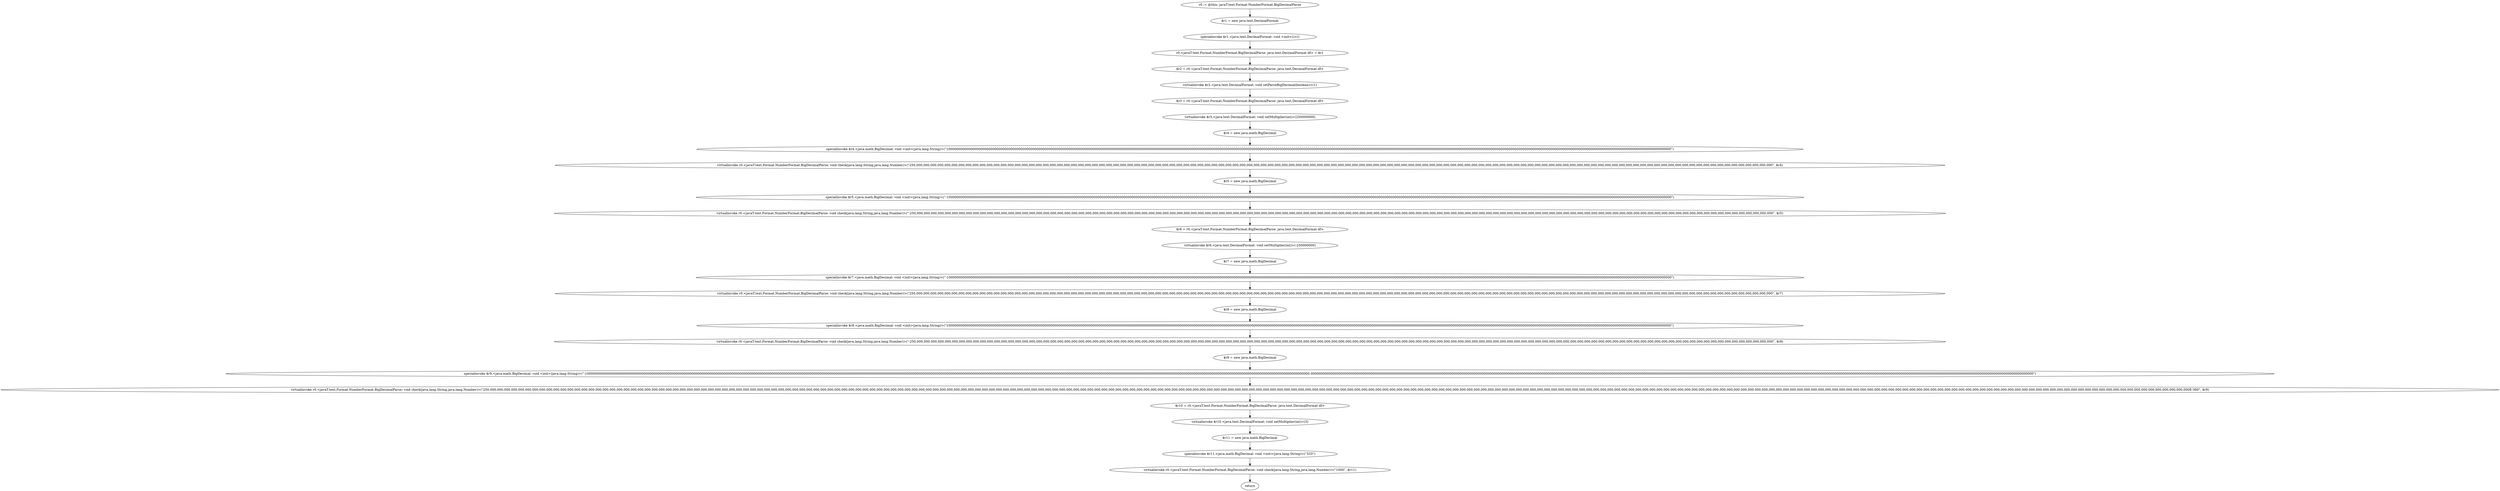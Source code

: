digraph "unitGraph" {
    "r0 := @this: javaT.text.Format.NumberFormat.BigDecimalParse"
    "$r1 = new java.text.DecimalFormat"
    "specialinvoke $r1.<java.text.DecimalFormat: void <init>()>()"
    "r0.<javaT.text.Format.NumberFormat.BigDecimalParse: java.text.DecimalFormat df> = $r1"
    "$r2 = r0.<javaT.text.Format.NumberFormat.BigDecimalParse: java.text.DecimalFormat df>"
    "virtualinvoke $r2.<java.text.DecimalFormat: void setParseBigDecimal(boolean)>(1)"
    "$r3 = r0.<javaT.text.Format.NumberFormat.BigDecimalParse: java.text.DecimalFormat df>"
    "virtualinvoke $r3.<java.text.DecimalFormat: void setMultiplier(int)>(250000000)"
    "$r4 = new java.math.BigDecimal"
    "specialinvoke $r4.<java.math.BigDecimal: void <init>(java.lang.String)>(\"1000000000000000000000000000000000000000000000000000000000000000000000000000000000000000000000000000000000000000000000000000000000000000000000000000000000000000000000000000000000000000000000000000000000000000000000000000000000000000000000000000000000000000000000000000000000000000000000000000000000000000000000000000000000000000000000000000000000000000000000000\")"
    "virtualinvoke r0.<javaT.text.Format.NumberFormat.BigDecimalParse: void check(java.lang.String,java.lang.Number)>(\"250,000,000,000,000,000,000,000,000,000,000,000,000,000,000,000,000,000,000,000,000,000,000,000,000,000,000,000,000,000,000,000,000,000,000,000,000,000,000,000,000,000,000,000,000,000,000,000,000,000,000,000,000,000,000,000,000,000,000,000,000,000,000,000,000,000,000,000,000,000,000,000,000,000,000,000,000,000,000,000,000,000,000,000,000,000,000,000,000,000,000,000,000,000,000,000,000,000,000,000,000,000,000,000,000,000,000,000,000,000,000,000,000,000,000,000,000,000,000,000,000,000,000\", $r4)"
    "$r5 = new java.math.BigDecimal"
    "specialinvoke $r5.<java.math.BigDecimal: void <init>(java.lang.String)>(\"-1000000000000000000000000000000000000000000000000000000000000000000000000000000000000000000000000000000000000000000000000000000000000000000000000000000000000000000000000000000000000000000000000000000000000000000000000000000000000000000000000000000000000000000000000000000000000000000000000000000000000000000000000000000000000000000000000000000000000000000000000\")"
    "virtualinvoke r0.<javaT.text.Format.NumberFormat.BigDecimalParse: void check(java.lang.String,java.lang.Number)>(\"-250,000,000,000,000,000,000,000,000,000,000,000,000,000,000,000,000,000,000,000,000,000,000,000,000,000,000,000,000,000,000,000,000,000,000,000,000,000,000,000,000,000,000,000,000,000,000,000,000,000,000,000,000,000,000,000,000,000,000,000,000,000,000,000,000,000,000,000,000,000,000,000,000,000,000,000,000,000,000,000,000,000,000,000,000,000,000,000,000,000,000,000,000,000,000,000,000,000,000,000,000,000,000,000,000,000,000,000,000,000,000,000,000,000,000,000,000,000,000,000,000,000,000\", $r5)"
    "$r6 = r0.<javaT.text.Format.NumberFormat.BigDecimalParse: java.text.DecimalFormat df>"
    "virtualinvoke $r6.<java.text.DecimalFormat: void setMultiplier(int)>(-250000000)"
    "$r7 = new java.math.BigDecimal"
    "specialinvoke $r7.<java.math.BigDecimal: void <init>(java.lang.String)>(\"-1000000000000000000000000000000000000000000000000000000000000000000000000000000000000000000000000000000000000000000000000000000000000000000000000000000000000000000000000000000000000000000000000000000000000000000000000000000000000000000000000000000000000000000000000000000000000000000000000000000000000000000000000000000000000000000000000000000000000000000000000\")"
    "virtualinvoke r0.<javaT.text.Format.NumberFormat.BigDecimalParse: void check(java.lang.String,java.lang.Number)>(\"250,000,000,000,000,000,000,000,000,000,000,000,000,000,000,000,000,000,000,000,000,000,000,000,000,000,000,000,000,000,000,000,000,000,000,000,000,000,000,000,000,000,000,000,000,000,000,000,000,000,000,000,000,000,000,000,000,000,000,000,000,000,000,000,000,000,000,000,000,000,000,000,000,000,000,000,000,000,000,000,000,000,000,000,000,000,000,000,000,000,000,000,000,000,000,000,000,000,000,000,000,000,000,000,000,000,000,000,000,000,000,000,000,000,000,000,000,000,000,000,000,000,000\", $r7)"
    "$r8 = new java.math.BigDecimal"
    "specialinvoke $r8.<java.math.BigDecimal: void <init>(java.lang.String)>(\"1000000000000000000000000000000000000000000000000000000000000000000000000000000000000000000000000000000000000000000000000000000000000000000000000000000000000000000000000000000000000000000000000000000000000000000000000000000000000000000000000000000000000000000000000000000000000000000000000000000000000000000000000000000000000000000000000000000000000000000000000\")"
    "virtualinvoke r0.<javaT.text.Format.NumberFormat.BigDecimalParse: void check(java.lang.String,java.lang.Number)>(\"-250,000,000,000,000,000,000,000,000,000,000,000,000,000,000,000,000,000,000,000,000,000,000,000,000,000,000,000,000,000,000,000,000,000,000,000,000,000,000,000,000,000,000,000,000,000,000,000,000,000,000,000,000,000,000,000,000,000,000,000,000,000,000,000,000,000,000,000,000,000,000,000,000,000,000,000,000,000,000,000,000,000,000,000,000,000,000,000,000,000,000,000,000,000,000,000,000,000,000,000,000,000,000,000,000,000,000,000,000,000,000,000,000,000,000,000,000,000,000,000,000,000,000\", $r8)"
    "$r9 = new java.math.BigDecimal"
    "specialinvoke $r9.<java.math.BigDecimal: void <init>(java.lang.String)>(\"-1000000000000000000000000000000000000000000000000000000000000000000000000000000000000000000000000000000000000000000000000000000000000000000000000000000000000000000000000000000000000000000000000000000000000000000000000000000000000000000000000000000000000000000000000000000000000000000000000000000000000000000000000000000000000000000000000000000000000000000000000.000000000000000000000000000000000000000000000000000000000000000000000000000000000000000000000000000000000000000000000000000000000000000000000000000000000000000000000000000000000000000000000000000000000000000000000000000000000000000000000000000000000000000000000000000000000000000000000000000000000000000000000000000000000000000000000000000000000000000000000000\")"
    "virtualinvoke r0.<javaT.text.Format.NumberFormat.BigDecimalParse: void check(java.lang.String,java.lang.Number)>(\"250,000,000,000,000,000,000,000,000,000,000,000,000,000,000,000,000,000,000,000,000,000,000,000,000,000,000,000,000,000,000,000,000,000,000,000,000,000,000,000,000,000,000,000,000,000,000,000,000,000,000,000,000,000,000,000,000,000,000,000,000,000,000,000,000,000,000,000,000,000,000,000,000,000,000,000,000,000,000,000,000,000,000,000,000,000,000,000,000,000,000,000,000,000,000,000,000,000,000,000,000,000,000,000,000,000,000,000,000,000,000,000,000,000,000,000,000,000,000,000,000,000,000,000,000,000,000,000,000,000,000,000,000,000,000,000,000,000,000,000,000,000,000,000,000,000,000,000,000,000,000,000,000,000,000,000,000,000,000,000,000,000,000,000,000,000,000,000,000,000,000,000,000,000,000,000,000,000,000,000,000,000,000,000,000,000,000,000,000,000,000,000,000,000,000,000,000,000,000,000,000,000,000,000,000,000,000,000,000,000,000,000,000,000,000,000,000,000,000,000,000,000,000,000,000,000,000,000,000,000,000,000,000,000,000,000,000,000,000,000,000,000,000E-360\", $r9)"
    "$r10 = r0.<javaT.text.Format.NumberFormat.BigDecimalParse: java.text.DecimalFormat df>"
    "virtualinvoke $r10.<java.text.DecimalFormat: void setMultiplier(int)>(3)"
    "$r11 = new java.math.BigDecimal"
    "specialinvoke $r11.<java.math.BigDecimal: void <init>(java.lang.String)>(\"333\")"
    "virtualinvoke r0.<javaT.text.Format.NumberFormat.BigDecimalParse: void check(java.lang.String,java.lang.Number)>(\"1000\", $r11)"
    "return"
    "r0 := @this: javaT.text.Format.NumberFormat.BigDecimalParse"->"$r1 = new java.text.DecimalFormat";
    "$r1 = new java.text.DecimalFormat"->"specialinvoke $r1.<java.text.DecimalFormat: void <init>()>()";
    "specialinvoke $r1.<java.text.DecimalFormat: void <init>()>()"->"r0.<javaT.text.Format.NumberFormat.BigDecimalParse: java.text.DecimalFormat df> = $r1";
    "r0.<javaT.text.Format.NumberFormat.BigDecimalParse: java.text.DecimalFormat df> = $r1"->"$r2 = r0.<javaT.text.Format.NumberFormat.BigDecimalParse: java.text.DecimalFormat df>";
    "$r2 = r0.<javaT.text.Format.NumberFormat.BigDecimalParse: java.text.DecimalFormat df>"->"virtualinvoke $r2.<java.text.DecimalFormat: void setParseBigDecimal(boolean)>(1)";
    "virtualinvoke $r2.<java.text.DecimalFormat: void setParseBigDecimal(boolean)>(1)"->"$r3 = r0.<javaT.text.Format.NumberFormat.BigDecimalParse: java.text.DecimalFormat df>";
    "$r3 = r0.<javaT.text.Format.NumberFormat.BigDecimalParse: java.text.DecimalFormat df>"->"virtualinvoke $r3.<java.text.DecimalFormat: void setMultiplier(int)>(250000000)";
    "virtualinvoke $r3.<java.text.DecimalFormat: void setMultiplier(int)>(250000000)"->"$r4 = new java.math.BigDecimal";
    "$r4 = new java.math.BigDecimal"->"specialinvoke $r4.<java.math.BigDecimal: void <init>(java.lang.String)>(\"1000000000000000000000000000000000000000000000000000000000000000000000000000000000000000000000000000000000000000000000000000000000000000000000000000000000000000000000000000000000000000000000000000000000000000000000000000000000000000000000000000000000000000000000000000000000000000000000000000000000000000000000000000000000000000000000000000000000000000000000000\")";
    "specialinvoke $r4.<java.math.BigDecimal: void <init>(java.lang.String)>(\"1000000000000000000000000000000000000000000000000000000000000000000000000000000000000000000000000000000000000000000000000000000000000000000000000000000000000000000000000000000000000000000000000000000000000000000000000000000000000000000000000000000000000000000000000000000000000000000000000000000000000000000000000000000000000000000000000000000000000000000000000\")"->"virtualinvoke r0.<javaT.text.Format.NumberFormat.BigDecimalParse: void check(java.lang.String,java.lang.Number)>(\"250,000,000,000,000,000,000,000,000,000,000,000,000,000,000,000,000,000,000,000,000,000,000,000,000,000,000,000,000,000,000,000,000,000,000,000,000,000,000,000,000,000,000,000,000,000,000,000,000,000,000,000,000,000,000,000,000,000,000,000,000,000,000,000,000,000,000,000,000,000,000,000,000,000,000,000,000,000,000,000,000,000,000,000,000,000,000,000,000,000,000,000,000,000,000,000,000,000,000,000,000,000,000,000,000,000,000,000,000,000,000,000,000,000,000,000,000,000,000,000,000,000,000\", $r4)";
    "virtualinvoke r0.<javaT.text.Format.NumberFormat.BigDecimalParse: void check(java.lang.String,java.lang.Number)>(\"250,000,000,000,000,000,000,000,000,000,000,000,000,000,000,000,000,000,000,000,000,000,000,000,000,000,000,000,000,000,000,000,000,000,000,000,000,000,000,000,000,000,000,000,000,000,000,000,000,000,000,000,000,000,000,000,000,000,000,000,000,000,000,000,000,000,000,000,000,000,000,000,000,000,000,000,000,000,000,000,000,000,000,000,000,000,000,000,000,000,000,000,000,000,000,000,000,000,000,000,000,000,000,000,000,000,000,000,000,000,000,000,000,000,000,000,000,000,000,000,000,000,000\", $r4)"->"$r5 = new java.math.BigDecimal";
    "$r5 = new java.math.BigDecimal"->"specialinvoke $r5.<java.math.BigDecimal: void <init>(java.lang.String)>(\"-1000000000000000000000000000000000000000000000000000000000000000000000000000000000000000000000000000000000000000000000000000000000000000000000000000000000000000000000000000000000000000000000000000000000000000000000000000000000000000000000000000000000000000000000000000000000000000000000000000000000000000000000000000000000000000000000000000000000000000000000000\")";
    "specialinvoke $r5.<java.math.BigDecimal: void <init>(java.lang.String)>(\"-1000000000000000000000000000000000000000000000000000000000000000000000000000000000000000000000000000000000000000000000000000000000000000000000000000000000000000000000000000000000000000000000000000000000000000000000000000000000000000000000000000000000000000000000000000000000000000000000000000000000000000000000000000000000000000000000000000000000000000000000000\")"->"virtualinvoke r0.<javaT.text.Format.NumberFormat.BigDecimalParse: void check(java.lang.String,java.lang.Number)>(\"-250,000,000,000,000,000,000,000,000,000,000,000,000,000,000,000,000,000,000,000,000,000,000,000,000,000,000,000,000,000,000,000,000,000,000,000,000,000,000,000,000,000,000,000,000,000,000,000,000,000,000,000,000,000,000,000,000,000,000,000,000,000,000,000,000,000,000,000,000,000,000,000,000,000,000,000,000,000,000,000,000,000,000,000,000,000,000,000,000,000,000,000,000,000,000,000,000,000,000,000,000,000,000,000,000,000,000,000,000,000,000,000,000,000,000,000,000,000,000,000,000,000,000\", $r5)";
    "virtualinvoke r0.<javaT.text.Format.NumberFormat.BigDecimalParse: void check(java.lang.String,java.lang.Number)>(\"-250,000,000,000,000,000,000,000,000,000,000,000,000,000,000,000,000,000,000,000,000,000,000,000,000,000,000,000,000,000,000,000,000,000,000,000,000,000,000,000,000,000,000,000,000,000,000,000,000,000,000,000,000,000,000,000,000,000,000,000,000,000,000,000,000,000,000,000,000,000,000,000,000,000,000,000,000,000,000,000,000,000,000,000,000,000,000,000,000,000,000,000,000,000,000,000,000,000,000,000,000,000,000,000,000,000,000,000,000,000,000,000,000,000,000,000,000,000,000,000,000,000,000\", $r5)"->"$r6 = r0.<javaT.text.Format.NumberFormat.BigDecimalParse: java.text.DecimalFormat df>";
    "$r6 = r0.<javaT.text.Format.NumberFormat.BigDecimalParse: java.text.DecimalFormat df>"->"virtualinvoke $r6.<java.text.DecimalFormat: void setMultiplier(int)>(-250000000)";
    "virtualinvoke $r6.<java.text.DecimalFormat: void setMultiplier(int)>(-250000000)"->"$r7 = new java.math.BigDecimal";
    "$r7 = new java.math.BigDecimal"->"specialinvoke $r7.<java.math.BigDecimal: void <init>(java.lang.String)>(\"-1000000000000000000000000000000000000000000000000000000000000000000000000000000000000000000000000000000000000000000000000000000000000000000000000000000000000000000000000000000000000000000000000000000000000000000000000000000000000000000000000000000000000000000000000000000000000000000000000000000000000000000000000000000000000000000000000000000000000000000000000\")";
    "specialinvoke $r7.<java.math.BigDecimal: void <init>(java.lang.String)>(\"-1000000000000000000000000000000000000000000000000000000000000000000000000000000000000000000000000000000000000000000000000000000000000000000000000000000000000000000000000000000000000000000000000000000000000000000000000000000000000000000000000000000000000000000000000000000000000000000000000000000000000000000000000000000000000000000000000000000000000000000000000\")"->"virtualinvoke r0.<javaT.text.Format.NumberFormat.BigDecimalParse: void check(java.lang.String,java.lang.Number)>(\"250,000,000,000,000,000,000,000,000,000,000,000,000,000,000,000,000,000,000,000,000,000,000,000,000,000,000,000,000,000,000,000,000,000,000,000,000,000,000,000,000,000,000,000,000,000,000,000,000,000,000,000,000,000,000,000,000,000,000,000,000,000,000,000,000,000,000,000,000,000,000,000,000,000,000,000,000,000,000,000,000,000,000,000,000,000,000,000,000,000,000,000,000,000,000,000,000,000,000,000,000,000,000,000,000,000,000,000,000,000,000,000,000,000,000,000,000,000,000,000,000,000,000\", $r7)";
    "virtualinvoke r0.<javaT.text.Format.NumberFormat.BigDecimalParse: void check(java.lang.String,java.lang.Number)>(\"250,000,000,000,000,000,000,000,000,000,000,000,000,000,000,000,000,000,000,000,000,000,000,000,000,000,000,000,000,000,000,000,000,000,000,000,000,000,000,000,000,000,000,000,000,000,000,000,000,000,000,000,000,000,000,000,000,000,000,000,000,000,000,000,000,000,000,000,000,000,000,000,000,000,000,000,000,000,000,000,000,000,000,000,000,000,000,000,000,000,000,000,000,000,000,000,000,000,000,000,000,000,000,000,000,000,000,000,000,000,000,000,000,000,000,000,000,000,000,000,000,000,000\", $r7)"->"$r8 = new java.math.BigDecimal";
    "$r8 = new java.math.BigDecimal"->"specialinvoke $r8.<java.math.BigDecimal: void <init>(java.lang.String)>(\"1000000000000000000000000000000000000000000000000000000000000000000000000000000000000000000000000000000000000000000000000000000000000000000000000000000000000000000000000000000000000000000000000000000000000000000000000000000000000000000000000000000000000000000000000000000000000000000000000000000000000000000000000000000000000000000000000000000000000000000000000\")";
    "specialinvoke $r8.<java.math.BigDecimal: void <init>(java.lang.String)>(\"1000000000000000000000000000000000000000000000000000000000000000000000000000000000000000000000000000000000000000000000000000000000000000000000000000000000000000000000000000000000000000000000000000000000000000000000000000000000000000000000000000000000000000000000000000000000000000000000000000000000000000000000000000000000000000000000000000000000000000000000000\")"->"virtualinvoke r0.<javaT.text.Format.NumberFormat.BigDecimalParse: void check(java.lang.String,java.lang.Number)>(\"-250,000,000,000,000,000,000,000,000,000,000,000,000,000,000,000,000,000,000,000,000,000,000,000,000,000,000,000,000,000,000,000,000,000,000,000,000,000,000,000,000,000,000,000,000,000,000,000,000,000,000,000,000,000,000,000,000,000,000,000,000,000,000,000,000,000,000,000,000,000,000,000,000,000,000,000,000,000,000,000,000,000,000,000,000,000,000,000,000,000,000,000,000,000,000,000,000,000,000,000,000,000,000,000,000,000,000,000,000,000,000,000,000,000,000,000,000,000,000,000,000,000,000\", $r8)";
    "virtualinvoke r0.<javaT.text.Format.NumberFormat.BigDecimalParse: void check(java.lang.String,java.lang.Number)>(\"-250,000,000,000,000,000,000,000,000,000,000,000,000,000,000,000,000,000,000,000,000,000,000,000,000,000,000,000,000,000,000,000,000,000,000,000,000,000,000,000,000,000,000,000,000,000,000,000,000,000,000,000,000,000,000,000,000,000,000,000,000,000,000,000,000,000,000,000,000,000,000,000,000,000,000,000,000,000,000,000,000,000,000,000,000,000,000,000,000,000,000,000,000,000,000,000,000,000,000,000,000,000,000,000,000,000,000,000,000,000,000,000,000,000,000,000,000,000,000,000,000,000,000\", $r8)"->"$r9 = new java.math.BigDecimal";
    "$r9 = new java.math.BigDecimal"->"specialinvoke $r9.<java.math.BigDecimal: void <init>(java.lang.String)>(\"-1000000000000000000000000000000000000000000000000000000000000000000000000000000000000000000000000000000000000000000000000000000000000000000000000000000000000000000000000000000000000000000000000000000000000000000000000000000000000000000000000000000000000000000000000000000000000000000000000000000000000000000000000000000000000000000000000000000000000000000000000.000000000000000000000000000000000000000000000000000000000000000000000000000000000000000000000000000000000000000000000000000000000000000000000000000000000000000000000000000000000000000000000000000000000000000000000000000000000000000000000000000000000000000000000000000000000000000000000000000000000000000000000000000000000000000000000000000000000000000000000000\")";
    "specialinvoke $r9.<java.math.BigDecimal: void <init>(java.lang.String)>(\"-1000000000000000000000000000000000000000000000000000000000000000000000000000000000000000000000000000000000000000000000000000000000000000000000000000000000000000000000000000000000000000000000000000000000000000000000000000000000000000000000000000000000000000000000000000000000000000000000000000000000000000000000000000000000000000000000000000000000000000000000000.000000000000000000000000000000000000000000000000000000000000000000000000000000000000000000000000000000000000000000000000000000000000000000000000000000000000000000000000000000000000000000000000000000000000000000000000000000000000000000000000000000000000000000000000000000000000000000000000000000000000000000000000000000000000000000000000000000000000000000000000\")"->"virtualinvoke r0.<javaT.text.Format.NumberFormat.BigDecimalParse: void check(java.lang.String,java.lang.Number)>(\"250,000,000,000,000,000,000,000,000,000,000,000,000,000,000,000,000,000,000,000,000,000,000,000,000,000,000,000,000,000,000,000,000,000,000,000,000,000,000,000,000,000,000,000,000,000,000,000,000,000,000,000,000,000,000,000,000,000,000,000,000,000,000,000,000,000,000,000,000,000,000,000,000,000,000,000,000,000,000,000,000,000,000,000,000,000,000,000,000,000,000,000,000,000,000,000,000,000,000,000,000,000,000,000,000,000,000,000,000,000,000,000,000,000,000,000,000,000,000,000,000,000,000,000,000,000,000,000,000,000,000,000,000,000,000,000,000,000,000,000,000,000,000,000,000,000,000,000,000,000,000,000,000,000,000,000,000,000,000,000,000,000,000,000,000,000,000,000,000,000,000,000,000,000,000,000,000,000,000,000,000,000,000,000,000,000,000,000,000,000,000,000,000,000,000,000,000,000,000,000,000,000,000,000,000,000,000,000,000,000,000,000,000,000,000,000,000,000,000,000,000,000,000,000,000,000,000,000,000,000,000,000,000,000,000,000,000,000,000,000,000,000,000E-360\", $r9)";
    "virtualinvoke r0.<javaT.text.Format.NumberFormat.BigDecimalParse: void check(java.lang.String,java.lang.Number)>(\"250,000,000,000,000,000,000,000,000,000,000,000,000,000,000,000,000,000,000,000,000,000,000,000,000,000,000,000,000,000,000,000,000,000,000,000,000,000,000,000,000,000,000,000,000,000,000,000,000,000,000,000,000,000,000,000,000,000,000,000,000,000,000,000,000,000,000,000,000,000,000,000,000,000,000,000,000,000,000,000,000,000,000,000,000,000,000,000,000,000,000,000,000,000,000,000,000,000,000,000,000,000,000,000,000,000,000,000,000,000,000,000,000,000,000,000,000,000,000,000,000,000,000,000,000,000,000,000,000,000,000,000,000,000,000,000,000,000,000,000,000,000,000,000,000,000,000,000,000,000,000,000,000,000,000,000,000,000,000,000,000,000,000,000,000,000,000,000,000,000,000,000,000,000,000,000,000,000,000,000,000,000,000,000,000,000,000,000,000,000,000,000,000,000,000,000,000,000,000,000,000,000,000,000,000,000,000,000,000,000,000,000,000,000,000,000,000,000,000,000,000,000,000,000,000,000,000,000,000,000,000,000,000,000,000,000,000,000,000,000,000,000,000E-360\", $r9)"->"$r10 = r0.<javaT.text.Format.NumberFormat.BigDecimalParse: java.text.DecimalFormat df>";
    "$r10 = r0.<javaT.text.Format.NumberFormat.BigDecimalParse: java.text.DecimalFormat df>"->"virtualinvoke $r10.<java.text.DecimalFormat: void setMultiplier(int)>(3)";
    "virtualinvoke $r10.<java.text.DecimalFormat: void setMultiplier(int)>(3)"->"$r11 = new java.math.BigDecimal";
    "$r11 = new java.math.BigDecimal"->"specialinvoke $r11.<java.math.BigDecimal: void <init>(java.lang.String)>(\"333\")";
    "specialinvoke $r11.<java.math.BigDecimal: void <init>(java.lang.String)>(\"333\")"->"virtualinvoke r0.<javaT.text.Format.NumberFormat.BigDecimalParse: void check(java.lang.String,java.lang.Number)>(\"1000\", $r11)";
    "virtualinvoke r0.<javaT.text.Format.NumberFormat.BigDecimalParse: void check(java.lang.String,java.lang.Number)>(\"1000\", $r11)"->"return";
}
